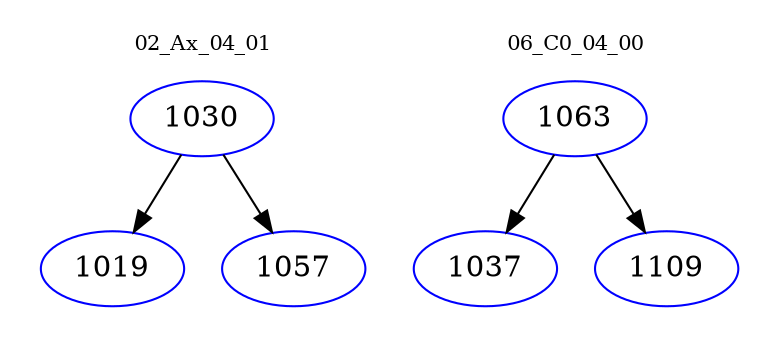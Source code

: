 digraph{
subgraph cluster_0 {
color = white
label = "02_Ax_04_01";
fontsize=10;
T0_1030 [label="1030", color="blue"]
T0_1030 -> T0_1019 [color="black"]
T0_1019 [label="1019", color="blue"]
T0_1030 -> T0_1057 [color="black"]
T0_1057 [label="1057", color="blue"]
}
subgraph cluster_1 {
color = white
label = "06_C0_04_00";
fontsize=10;
T1_1063 [label="1063", color="blue"]
T1_1063 -> T1_1037 [color="black"]
T1_1037 [label="1037", color="blue"]
T1_1063 -> T1_1109 [color="black"]
T1_1109 [label="1109", color="blue"]
}
}
